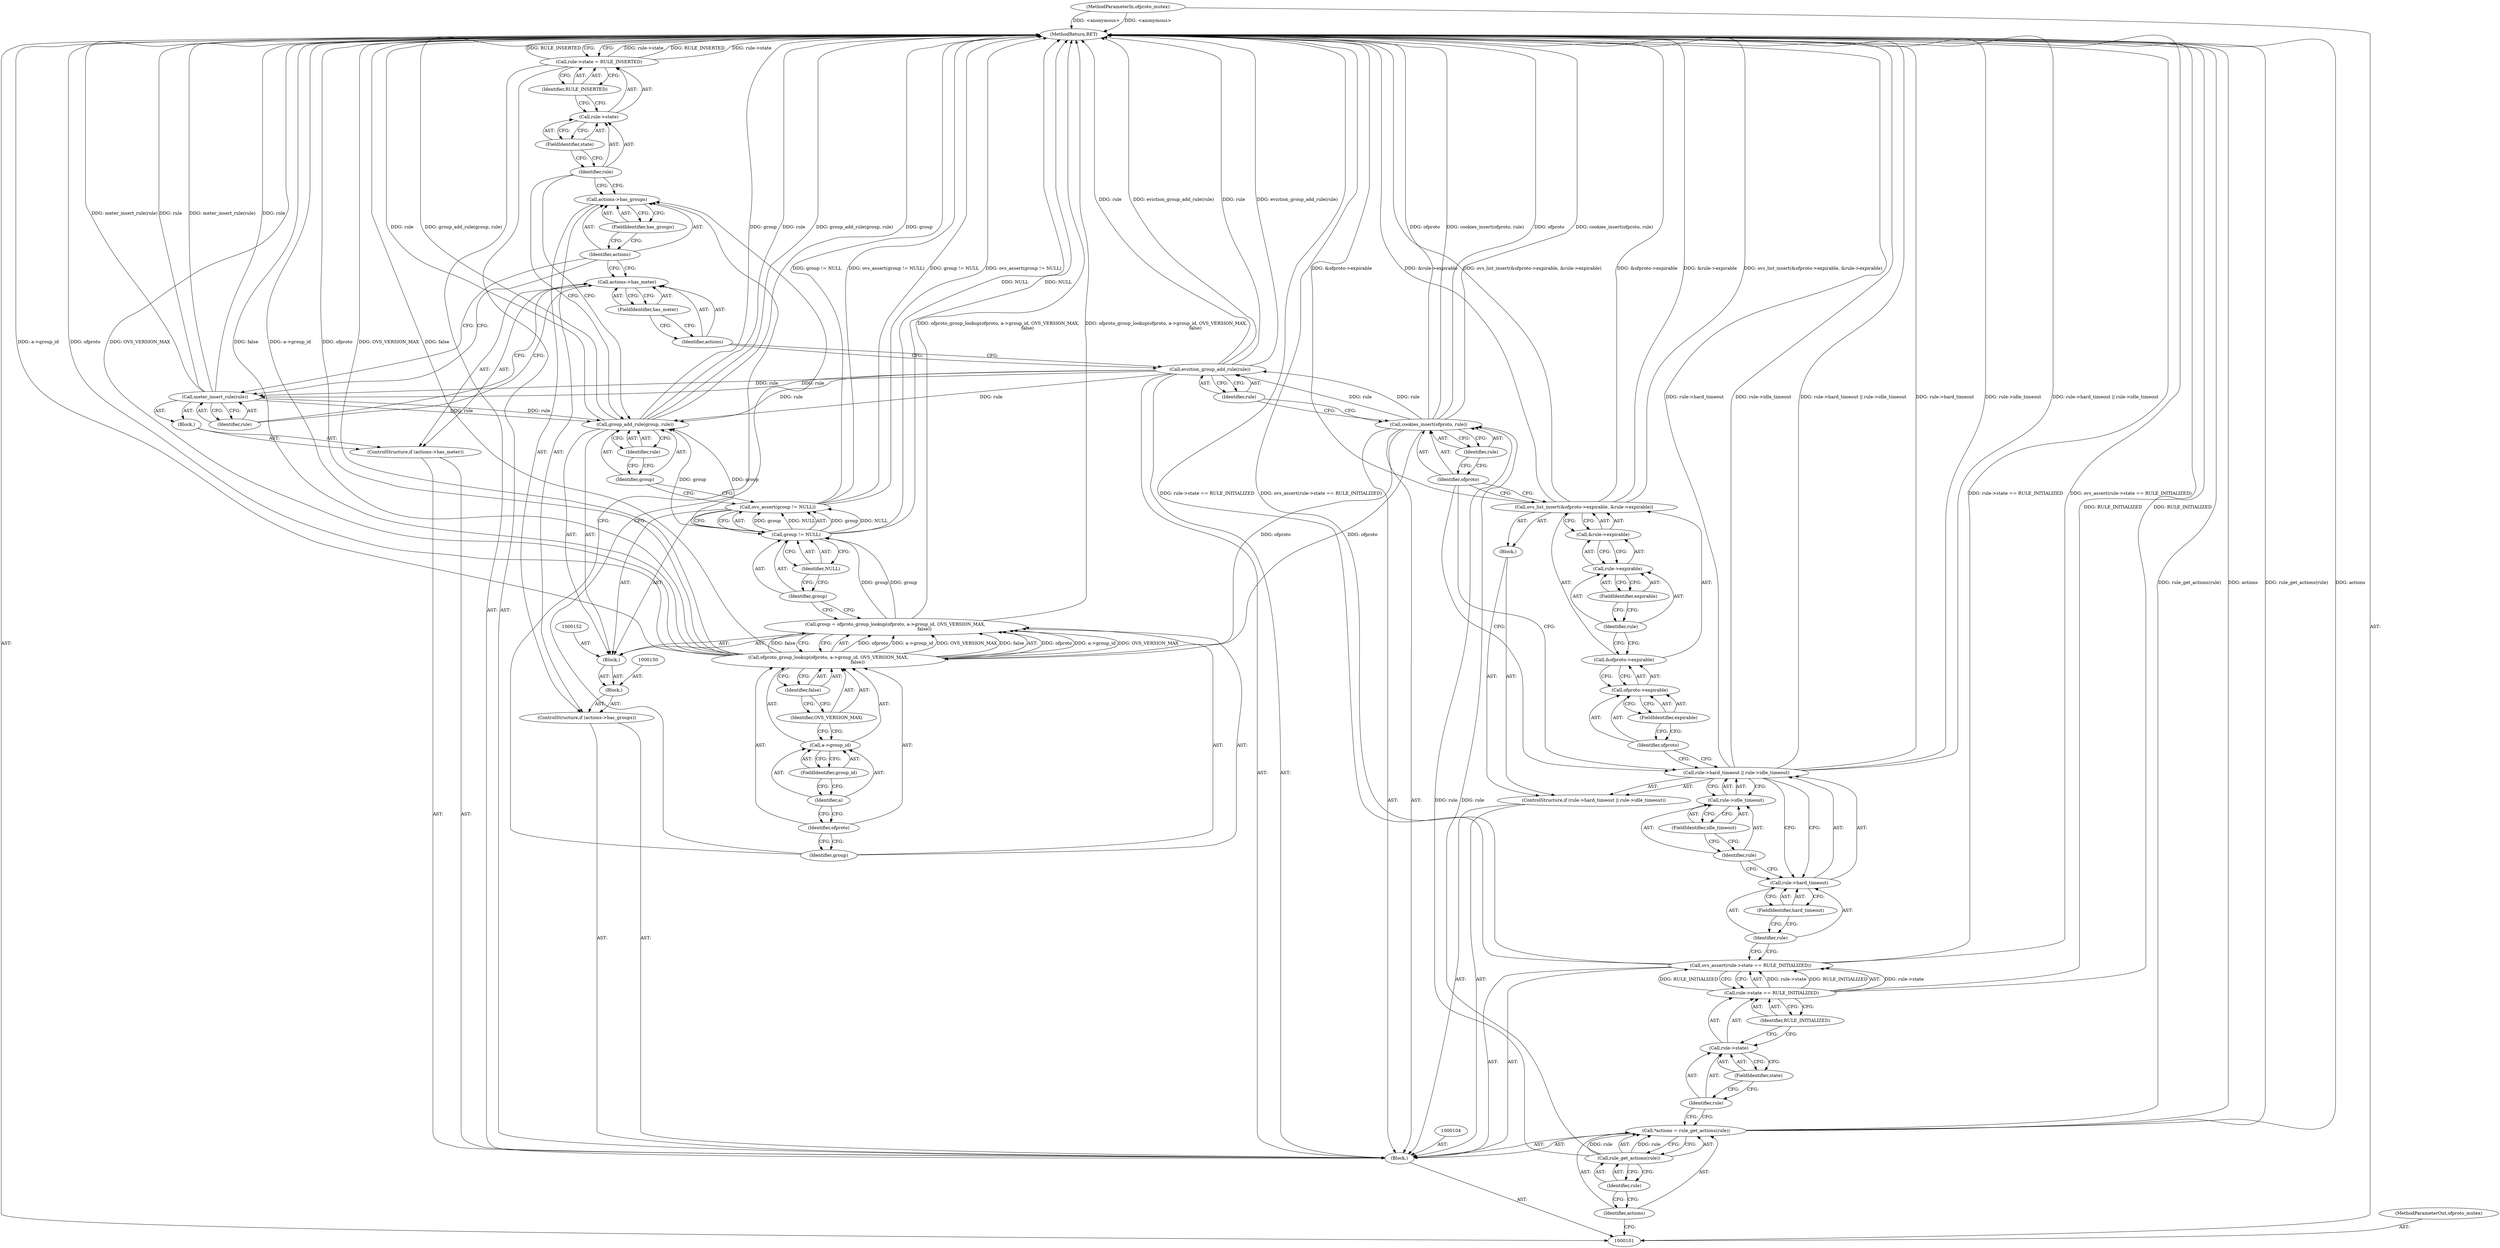 digraph "1_ovs_0befd1f3745055c32940f5faf9559be6a14395e6" {
"1000102" [label="(MethodParameterIn,ofproto_mutex)"];
"1000250" [label="(MethodParameterOut,ofproto_mutex)"];
"1000174" [label="(MethodReturn,RET)"];
"1000134" [label="(Identifier,ofproto)"];
"1000135" [label="(Identifier,rule)"];
"1000133" [label="(Call,cookies_insert(ofproto, rule))"];
"1000137" [label="(Identifier,rule)"];
"1000136" [label="(Call,eviction_group_add_rule(rule))"];
"1000141" [label="(FieldIdentifier,has_meter)"];
"1000142" [label="(Block,)"];
"1000138" [label="(ControlStructure,if (actions->has_meter))"];
"1000139" [label="(Call,actions->has_meter)"];
"1000140" [label="(Identifier,actions)"];
"1000144" [label="(Identifier,rule)"];
"1000143" [label="(Call,meter_insert_rule(rule))"];
"1000148" [label="(FieldIdentifier,has_groups)"];
"1000145" [label="(ControlStructure,if (actions->has_groups))"];
"1000146" [label="(Call,actions->has_groups)"];
"1000147" [label="(Identifier,actions)"];
"1000149" [label="(Block,)"];
"1000103" [label="(Block,)"];
"1000151" [label="(Block,)"];
"1000153" [label="(Call,group = ofproto_group_lookup(ofproto, a->group_id, OVS_VERSION_MAX,\n                                         false))"];
"1000154" [label="(Identifier,group)"];
"1000155" [label="(Call,ofproto_group_lookup(ofproto, a->group_id, OVS_VERSION_MAX,\n                                         false))"];
"1000156" [label="(Identifier,ofproto)"];
"1000157" [label="(Call,a->group_id)"];
"1000158" [label="(Identifier,a)"];
"1000159" [label="(FieldIdentifier,group_id)"];
"1000160" [label="(Identifier,OVS_VERSION_MAX)"];
"1000161" [label="(Identifier,false)"];
"1000162" [label="(Call,ovs_assert(group != NULL))"];
"1000163" [label="(Call,group != NULL)"];
"1000164" [label="(Identifier,group)"];
"1000165" [label="(Identifier,NULL)"];
"1000166" [label="(Call,group_add_rule(group, rule))"];
"1000167" [label="(Identifier,group)"];
"1000168" [label="(Identifier,rule)"];
"1000172" [label="(FieldIdentifier,state)"];
"1000173" [label="(Identifier,RULE_INSERTED)"];
"1000169" [label="(Call,rule->state = RULE_INSERTED)"];
"1000170" [label="(Call,rule->state)"];
"1000171" [label="(Identifier,rule)"];
"1000105" [label="(Call,*actions = rule_get_actions(rule))"];
"1000106" [label="(Identifier,actions)"];
"1000107" [label="(Call,rule_get_actions(rule))"];
"1000108" [label="(Identifier,rule)"];
"1000110" [label="(Call,rule->state == RULE_INITIALIZED)"];
"1000111" [label="(Call,rule->state)"];
"1000112" [label="(Identifier,rule)"];
"1000113" [label="(FieldIdentifier,state)"];
"1000114" [label="(Identifier,RULE_INITIALIZED)"];
"1000109" [label="(Call,ovs_assert(rule->state == RULE_INITIALIZED))"];
"1000119" [label="(FieldIdentifier,hard_timeout)"];
"1000120" [label="(Call,rule->idle_timeout)"];
"1000121" [label="(Identifier,rule)"];
"1000122" [label="(FieldIdentifier,idle_timeout)"];
"1000115" [label="(ControlStructure,if (rule->hard_timeout || rule->idle_timeout))"];
"1000123" [label="(Block,)"];
"1000116" [label="(Call,rule->hard_timeout || rule->idle_timeout)"];
"1000117" [label="(Call,rule->hard_timeout)"];
"1000118" [label="(Identifier,rule)"];
"1000125" [label="(Call,&ofproto->expirable)"];
"1000126" [label="(Call,ofproto->expirable)"];
"1000127" [label="(Identifier,ofproto)"];
"1000128" [label="(FieldIdentifier,expirable)"];
"1000129" [label="(Call,&rule->expirable)"];
"1000130" [label="(Call,rule->expirable)"];
"1000131" [label="(Identifier,rule)"];
"1000132" [label="(FieldIdentifier,expirable)"];
"1000124" [label="(Call,ovs_list_insert(&ofproto->expirable, &rule->expirable))"];
"1000102" -> "1000101"  [label="AST: "];
"1000102" -> "1000174"  [label="DDG: <anonymous>"];
"1000250" -> "1000101"  [label="AST: "];
"1000174" -> "1000101"  [label="AST: "];
"1000174" -> "1000169"  [label="CFG: "];
"1000116" -> "1000174"  [label="DDG: rule->hard_timeout"];
"1000116" -> "1000174"  [label="DDG: rule->idle_timeout"];
"1000116" -> "1000174"  [label="DDG: rule->hard_timeout || rule->idle_timeout"];
"1000166" -> "1000174"  [label="DDG: rule"];
"1000166" -> "1000174"  [label="DDG: group_add_rule(group, rule)"];
"1000166" -> "1000174"  [label="DDG: group"];
"1000124" -> "1000174"  [label="DDG: &ofproto->expirable"];
"1000124" -> "1000174"  [label="DDG: &rule->expirable"];
"1000124" -> "1000174"  [label="DDG: ovs_list_insert(&ofproto->expirable, &rule->expirable)"];
"1000105" -> "1000174"  [label="DDG: rule_get_actions(rule)"];
"1000105" -> "1000174"  [label="DDG: actions"];
"1000155" -> "1000174"  [label="DDG: a->group_id"];
"1000155" -> "1000174"  [label="DDG: ofproto"];
"1000155" -> "1000174"  [label="DDG: OVS_VERSION_MAX"];
"1000155" -> "1000174"  [label="DDG: false"];
"1000169" -> "1000174"  [label="DDG: rule->state"];
"1000169" -> "1000174"  [label="DDG: RULE_INSERTED"];
"1000110" -> "1000174"  [label="DDG: RULE_INITIALIZED"];
"1000153" -> "1000174"  [label="DDG: ofproto_group_lookup(ofproto, a->group_id, OVS_VERSION_MAX,\n                                         false)"];
"1000143" -> "1000174"  [label="DDG: rule"];
"1000143" -> "1000174"  [label="DDG: meter_insert_rule(rule)"];
"1000133" -> "1000174"  [label="DDG: ofproto"];
"1000133" -> "1000174"  [label="DDG: cookies_insert(ofproto, rule)"];
"1000102" -> "1000174"  [label="DDG: <anonymous>"];
"1000109" -> "1000174"  [label="DDG: rule->state == RULE_INITIALIZED"];
"1000109" -> "1000174"  [label="DDG: ovs_assert(rule->state == RULE_INITIALIZED)"];
"1000136" -> "1000174"  [label="DDG: eviction_group_add_rule(rule)"];
"1000136" -> "1000174"  [label="DDG: rule"];
"1000162" -> "1000174"  [label="DDG: group != NULL"];
"1000162" -> "1000174"  [label="DDG: ovs_assert(group != NULL)"];
"1000163" -> "1000174"  [label="DDG: NULL"];
"1000134" -> "1000133"  [label="AST: "];
"1000134" -> "1000124"  [label="CFG: "];
"1000134" -> "1000116"  [label="CFG: "];
"1000135" -> "1000134"  [label="CFG: "];
"1000135" -> "1000133"  [label="AST: "];
"1000135" -> "1000134"  [label="CFG: "];
"1000133" -> "1000135"  [label="CFG: "];
"1000133" -> "1000103"  [label="AST: "];
"1000133" -> "1000135"  [label="CFG: "];
"1000134" -> "1000133"  [label="AST: "];
"1000135" -> "1000133"  [label="AST: "];
"1000137" -> "1000133"  [label="CFG: "];
"1000133" -> "1000174"  [label="DDG: ofproto"];
"1000133" -> "1000174"  [label="DDG: cookies_insert(ofproto, rule)"];
"1000107" -> "1000133"  [label="DDG: rule"];
"1000133" -> "1000136"  [label="DDG: rule"];
"1000133" -> "1000155"  [label="DDG: ofproto"];
"1000137" -> "1000136"  [label="AST: "];
"1000137" -> "1000133"  [label="CFG: "];
"1000136" -> "1000137"  [label="CFG: "];
"1000136" -> "1000103"  [label="AST: "];
"1000136" -> "1000137"  [label="CFG: "];
"1000137" -> "1000136"  [label="AST: "];
"1000140" -> "1000136"  [label="CFG: "];
"1000136" -> "1000174"  [label="DDG: eviction_group_add_rule(rule)"];
"1000136" -> "1000174"  [label="DDG: rule"];
"1000133" -> "1000136"  [label="DDG: rule"];
"1000136" -> "1000143"  [label="DDG: rule"];
"1000136" -> "1000166"  [label="DDG: rule"];
"1000141" -> "1000139"  [label="AST: "];
"1000141" -> "1000140"  [label="CFG: "];
"1000139" -> "1000141"  [label="CFG: "];
"1000142" -> "1000138"  [label="AST: "];
"1000143" -> "1000142"  [label="AST: "];
"1000138" -> "1000103"  [label="AST: "];
"1000139" -> "1000138"  [label="AST: "];
"1000142" -> "1000138"  [label="AST: "];
"1000139" -> "1000138"  [label="AST: "];
"1000139" -> "1000141"  [label="CFG: "];
"1000140" -> "1000139"  [label="AST: "];
"1000141" -> "1000139"  [label="AST: "];
"1000144" -> "1000139"  [label="CFG: "];
"1000147" -> "1000139"  [label="CFG: "];
"1000140" -> "1000139"  [label="AST: "];
"1000140" -> "1000136"  [label="CFG: "];
"1000141" -> "1000140"  [label="CFG: "];
"1000144" -> "1000143"  [label="AST: "];
"1000144" -> "1000139"  [label="CFG: "];
"1000143" -> "1000144"  [label="CFG: "];
"1000143" -> "1000142"  [label="AST: "];
"1000143" -> "1000144"  [label="CFG: "];
"1000144" -> "1000143"  [label="AST: "];
"1000147" -> "1000143"  [label="CFG: "];
"1000143" -> "1000174"  [label="DDG: rule"];
"1000143" -> "1000174"  [label="DDG: meter_insert_rule(rule)"];
"1000136" -> "1000143"  [label="DDG: rule"];
"1000143" -> "1000166"  [label="DDG: rule"];
"1000148" -> "1000146"  [label="AST: "];
"1000148" -> "1000147"  [label="CFG: "];
"1000146" -> "1000148"  [label="CFG: "];
"1000145" -> "1000103"  [label="AST: "];
"1000146" -> "1000145"  [label="AST: "];
"1000149" -> "1000145"  [label="AST: "];
"1000146" -> "1000145"  [label="AST: "];
"1000146" -> "1000148"  [label="CFG: "];
"1000147" -> "1000146"  [label="AST: "];
"1000148" -> "1000146"  [label="AST: "];
"1000154" -> "1000146"  [label="CFG: "];
"1000171" -> "1000146"  [label="CFG: "];
"1000147" -> "1000146"  [label="AST: "];
"1000147" -> "1000143"  [label="CFG: "];
"1000147" -> "1000139"  [label="CFG: "];
"1000148" -> "1000147"  [label="CFG: "];
"1000149" -> "1000145"  [label="AST: "];
"1000150" -> "1000149"  [label="AST: "];
"1000151" -> "1000149"  [label="AST: "];
"1000103" -> "1000101"  [label="AST: "];
"1000104" -> "1000103"  [label="AST: "];
"1000105" -> "1000103"  [label="AST: "];
"1000109" -> "1000103"  [label="AST: "];
"1000115" -> "1000103"  [label="AST: "];
"1000133" -> "1000103"  [label="AST: "];
"1000136" -> "1000103"  [label="AST: "];
"1000138" -> "1000103"  [label="AST: "];
"1000145" -> "1000103"  [label="AST: "];
"1000169" -> "1000103"  [label="AST: "];
"1000151" -> "1000149"  [label="AST: "];
"1000152" -> "1000151"  [label="AST: "];
"1000153" -> "1000151"  [label="AST: "];
"1000162" -> "1000151"  [label="AST: "];
"1000166" -> "1000151"  [label="AST: "];
"1000153" -> "1000151"  [label="AST: "];
"1000153" -> "1000155"  [label="CFG: "];
"1000154" -> "1000153"  [label="AST: "];
"1000155" -> "1000153"  [label="AST: "];
"1000164" -> "1000153"  [label="CFG: "];
"1000153" -> "1000174"  [label="DDG: ofproto_group_lookup(ofproto, a->group_id, OVS_VERSION_MAX,\n                                         false)"];
"1000155" -> "1000153"  [label="DDG: ofproto"];
"1000155" -> "1000153"  [label="DDG: a->group_id"];
"1000155" -> "1000153"  [label="DDG: OVS_VERSION_MAX"];
"1000155" -> "1000153"  [label="DDG: false"];
"1000153" -> "1000163"  [label="DDG: group"];
"1000154" -> "1000153"  [label="AST: "];
"1000154" -> "1000146"  [label="CFG: "];
"1000156" -> "1000154"  [label="CFG: "];
"1000155" -> "1000153"  [label="AST: "];
"1000155" -> "1000161"  [label="CFG: "];
"1000156" -> "1000155"  [label="AST: "];
"1000157" -> "1000155"  [label="AST: "];
"1000160" -> "1000155"  [label="AST: "];
"1000161" -> "1000155"  [label="AST: "];
"1000153" -> "1000155"  [label="CFG: "];
"1000155" -> "1000174"  [label="DDG: a->group_id"];
"1000155" -> "1000174"  [label="DDG: ofproto"];
"1000155" -> "1000174"  [label="DDG: OVS_VERSION_MAX"];
"1000155" -> "1000174"  [label="DDG: false"];
"1000155" -> "1000153"  [label="DDG: ofproto"];
"1000155" -> "1000153"  [label="DDG: a->group_id"];
"1000155" -> "1000153"  [label="DDG: OVS_VERSION_MAX"];
"1000155" -> "1000153"  [label="DDG: false"];
"1000133" -> "1000155"  [label="DDG: ofproto"];
"1000156" -> "1000155"  [label="AST: "];
"1000156" -> "1000154"  [label="CFG: "];
"1000158" -> "1000156"  [label="CFG: "];
"1000157" -> "1000155"  [label="AST: "];
"1000157" -> "1000159"  [label="CFG: "];
"1000158" -> "1000157"  [label="AST: "];
"1000159" -> "1000157"  [label="AST: "];
"1000160" -> "1000157"  [label="CFG: "];
"1000158" -> "1000157"  [label="AST: "];
"1000158" -> "1000156"  [label="CFG: "];
"1000159" -> "1000158"  [label="CFG: "];
"1000159" -> "1000157"  [label="AST: "];
"1000159" -> "1000158"  [label="CFG: "];
"1000157" -> "1000159"  [label="CFG: "];
"1000160" -> "1000155"  [label="AST: "];
"1000160" -> "1000157"  [label="CFG: "];
"1000161" -> "1000160"  [label="CFG: "];
"1000161" -> "1000155"  [label="AST: "];
"1000161" -> "1000160"  [label="CFG: "];
"1000155" -> "1000161"  [label="CFG: "];
"1000162" -> "1000151"  [label="AST: "];
"1000162" -> "1000163"  [label="CFG: "];
"1000163" -> "1000162"  [label="AST: "];
"1000167" -> "1000162"  [label="CFG: "];
"1000162" -> "1000174"  [label="DDG: group != NULL"];
"1000162" -> "1000174"  [label="DDG: ovs_assert(group != NULL)"];
"1000163" -> "1000162"  [label="DDG: group"];
"1000163" -> "1000162"  [label="DDG: NULL"];
"1000163" -> "1000162"  [label="AST: "];
"1000163" -> "1000165"  [label="CFG: "];
"1000164" -> "1000163"  [label="AST: "];
"1000165" -> "1000163"  [label="AST: "];
"1000162" -> "1000163"  [label="CFG: "];
"1000163" -> "1000174"  [label="DDG: NULL"];
"1000163" -> "1000162"  [label="DDG: group"];
"1000163" -> "1000162"  [label="DDG: NULL"];
"1000153" -> "1000163"  [label="DDG: group"];
"1000163" -> "1000166"  [label="DDG: group"];
"1000164" -> "1000163"  [label="AST: "];
"1000164" -> "1000153"  [label="CFG: "];
"1000165" -> "1000164"  [label="CFG: "];
"1000165" -> "1000163"  [label="AST: "];
"1000165" -> "1000164"  [label="CFG: "];
"1000163" -> "1000165"  [label="CFG: "];
"1000166" -> "1000151"  [label="AST: "];
"1000166" -> "1000168"  [label="CFG: "];
"1000167" -> "1000166"  [label="AST: "];
"1000168" -> "1000166"  [label="AST: "];
"1000171" -> "1000166"  [label="CFG: "];
"1000166" -> "1000174"  [label="DDG: rule"];
"1000166" -> "1000174"  [label="DDG: group_add_rule(group, rule)"];
"1000166" -> "1000174"  [label="DDG: group"];
"1000163" -> "1000166"  [label="DDG: group"];
"1000143" -> "1000166"  [label="DDG: rule"];
"1000136" -> "1000166"  [label="DDG: rule"];
"1000167" -> "1000166"  [label="AST: "];
"1000167" -> "1000162"  [label="CFG: "];
"1000168" -> "1000167"  [label="CFG: "];
"1000168" -> "1000166"  [label="AST: "];
"1000168" -> "1000167"  [label="CFG: "];
"1000166" -> "1000168"  [label="CFG: "];
"1000172" -> "1000170"  [label="AST: "];
"1000172" -> "1000171"  [label="CFG: "];
"1000170" -> "1000172"  [label="CFG: "];
"1000173" -> "1000169"  [label="AST: "];
"1000173" -> "1000170"  [label="CFG: "];
"1000169" -> "1000173"  [label="CFG: "];
"1000169" -> "1000103"  [label="AST: "];
"1000169" -> "1000173"  [label="CFG: "];
"1000170" -> "1000169"  [label="AST: "];
"1000173" -> "1000169"  [label="AST: "];
"1000174" -> "1000169"  [label="CFG: "];
"1000169" -> "1000174"  [label="DDG: rule->state"];
"1000169" -> "1000174"  [label="DDG: RULE_INSERTED"];
"1000170" -> "1000169"  [label="AST: "];
"1000170" -> "1000172"  [label="CFG: "];
"1000171" -> "1000170"  [label="AST: "];
"1000172" -> "1000170"  [label="AST: "];
"1000173" -> "1000170"  [label="CFG: "];
"1000171" -> "1000170"  [label="AST: "];
"1000171" -> "1000166"  [label="CFG: "];
"1000171" -> "1000146"  [label="CFG: "];
"1000172" -> "1000171"  [label="CFG: "];
"1000105" -> "1000103"  [label="AST: "];
"1000105" -> "1000107"  [label="CFG: "];
"1000106" -> "1000105"  [label="AST: "];
"1000107" -> "1000105"  [label="AST: "];
"1000112" -> "1000105"  [label="CFG: "];
"1000105" -> "1000174"  [label="DDG: rule_get_actions(rule)"];
"1000105" -> "1000174"  [label="DDG: actions"];
"1000107" -> "1000105"  [label="DDG: rule"];
"1000106" -> "1000105"  [label="AST: "];
"1000106" -> "1000101"  [label="CFG: "];
"1000108" -> "1000106"  [label="CFG: "];
"1000107" -> "1000105"  [label="AST: "];
"1000107" -> "1000108"  [label="CFG: "];
"1000108" -> "1000107"  [label="AST: "];
"1000105" -> "1000107"  [label="CFG: "];
"1000107" -> "1000105"  [label="DDG: rule"];
"1000107" -> "1000133"  [label="DDG: rule"];
"1000108" -> "1000107"  [label="AST: "];
"1000108" -> "1000106"  [label="CFG: "];
"1000107" -> "1000108"  [label="CFG: "];
"1000110" -> "1000109"  [label="AST: "];
"1000110" -> "1000114"  [label="CFG: "];
"1000111" -> "1000110"  [label="AST: "];
"1000114" -> "1000110"  [label="AST: "];
"1000109" -> "1000110"  [label="CFG: "];
"1000110" -> "1000174"  [label="DDG: RULE_INITIALIZED"];
"1000110" -> "1000109"  [label="DDG: rule->state"];
"1000110" -> "1000109"  [label="DDG: RULE_INITIALIZED"];
"1000111" -> "1000110"  [label="AST: "];
"1000111" -> "1000113"  [label="CFG: "];
"1000112" -> "1000111"  [label="AST: "];
"1000113" -> "1000111"  [label="AST: "];
"1000114" -> "1000111"  [label="CFG: "];
"1000112" -> "1000111"  [label="AST: "];
"1000112" -> "1000105"  [label="CFG: "];
"1000113" -> "1000112"  [label="CFG: "];
"1000113" -> "1000111"  [label="AST: "];
"1000113" -> "1000112"  [label="CFG: "];
"1000111" -> "1000113"  [label="CFG: "];
"1000114" -> "1000110"  [label="AST: "];
"1000114" -> "1000111"  [label="CFG: "];
"1000110" -> "1000114"  [label="CFG: "];
"1000109" -> "1000103"  [label="AST: "];
"1000109" -> "1000110"  [label="CFG: "];
"1000110" -> "1000109"  [label="AST: "];
"1000118" -> "1000109"  [label="CFG: "];
"1000109" -> "1000174"  [label="DDG: rule->state == RULE_INITIALIZED"];
"1000109" -> "1000174"  [label="DDG: ovs_assert(rule->state == RULE_INITIALIZED)"];
"1000110" -> "1000109"  [label="DDG: rule->state"];
"1000110" -> "1000109"  [label="DDG: RULE_INITIALIZED"];
"1000119" -> "1000117"  [label="AST: "];
"1000119" -> "1000118"  [label="CFG: "];
"1000117" -> "1000119"  [label="CFG: "];
"1000120" -> "1000116"  [label="AST: "];
"1000120" -> "1000122"  [label="CFG: "];
"1000121" -> "1000120"  [label="AST: "];
"1000122" -> "1000120"  [label="AST: "];
"1000116" -> "1000120"  [label="CFG: "];
"1000121" -> "1000120"  [label="AST: "];
"1000121" -> "1000117"  [label="CFG: "];
"1000122" -> "1000121"  [label="CFG: "];
"1000122" -> "1000120"  [label="AST: "];
"1000122" -> "1000121"  [label="CFG: "];
"1000120" -> "1000122"  [label="CFG: "];
"1000115" -> "1000103"  [label="AST: "];
"1000116" -> "1000115"  [label="AST: "];
"1000123" -> "1000115"  [label="AST: "];
"1000123" -> "1000115"  [label="AST: "];
"1000124" -> "1000123"  [label="AST: "];
"1000116" -> "1000115"  [label="AST: "];
"1000116" -> "1000117"  [label="CFG: "];
"1000116" -> "1000120"  [label="CFG: "];
"1000117" -> "1000116"  [label="AST: "];
"1000120" -> "1000116"  [label="AST: "];
"1000127" -> "1000116"  [label="CFG: "];
"1000134" -> "1000116"  [label="CFG: "];
"1000116" -> "1000174"  [label="DDG: rule->hard_timeout"];
"1000116" -> "1000174"  [label="DDG: rule->idle_timeout"];
"1000116" -> "1000174"  [label="DDG: rule->hard_timeout || rule->idle_timeout"];
"1000117" -> "1000116"  [label="AST: "];
"1000117" -> "1000119"  [label="CFG: "];
"1000118" -> "1000117"  [label="AST: "];
"1000119" -> "1000117"  [label="AST: "];
"1000121" -> "1000117"  [label="CFG: "];
"1000116" -> "1000117"  [label="CFG: "];
"1000118" -> "1000117"  [label="AST: "];
"1000118" -> "1000109"  [label="CFG: "];
"1000119" -> "1000118"  [label="CFG: "];
"1000125" -> "1000124"  [label="AST: "];
"1000125" -> "1000126"  [label="CFG: "];
"1000126" -> "1000125"  [label="AST: "];
"1000131" -> "1000125"  [label="CFG: "];
"1000126" -> "1000125"  [label="AST: "];
"1000126" -> "1000128"  [label="CFG: "];
"1000127" -> "1000126"  [label="AST: "];
"1000128" -> "1000126"  [label="AST: "];
"1000125" -> "1000126"  [label="CFG: "];
"1000127" -> "1000126"  [label="AST: "];
"1000127" -> "1000116"  [label="CFG: "];
"1000128" -> "1000127"  [label="CFG: "];
"1000128" -> "1000126"  [label="AST: "];
"1000128" -> "1000127"  [label="CFG: "];
"1000126" -> "1000128"  [label="CFG: "];
"1000129" -> "1000124"  [label="AST: "];
"1000129" -> "1000130"  [label="CFG: "];
"1000130" -> "1000129"  [label="AST: "];
"1000124" -> "1000129"  [label="CFG: "];
"1000130" -> "1000129"  [label="AST: "];
"1000130" -> "1000132"  [label="CFG: "];
"1000131" -> "1000130"  [label="AST: "];
"1000132" -> "1000130"  [label="AST: "];
"1000129" -> "1000130"  [label="CFG: "];
"1000131" -> "1000130"  [label="AST: "];
"1000131" -> "1000125"  [label="CFG: "];
"1000132" -> "1000131"  [label="CFG: "];
"1000132" -> "1000130"  [label="AST: "];
"1000132" -> "1000131"  [label="CFG: "];
"1000130" -> "1000132"  [label="CFG: "];
"1000124" -> "1000123"  [label="AST: "];
"1000124" -> "1000129"  [label="CFG: "];
"1000125" -> "1000124"  [label="AST: "];
"1000129" -> "1000124"  [label="AST: "];
"1000134" -> "1000124"  [label="CFG: "];
"1000124" -> "1000174"  [label="DDG: &ofproto->expirable"];
"1000124" -> "1000174"  [label="DDG: &rule->expirable"];
"1000124" -> "1000174"  [label="DDG: ovs_list_insert(&ofproto->expirable, &rule->expirable)"];
}
